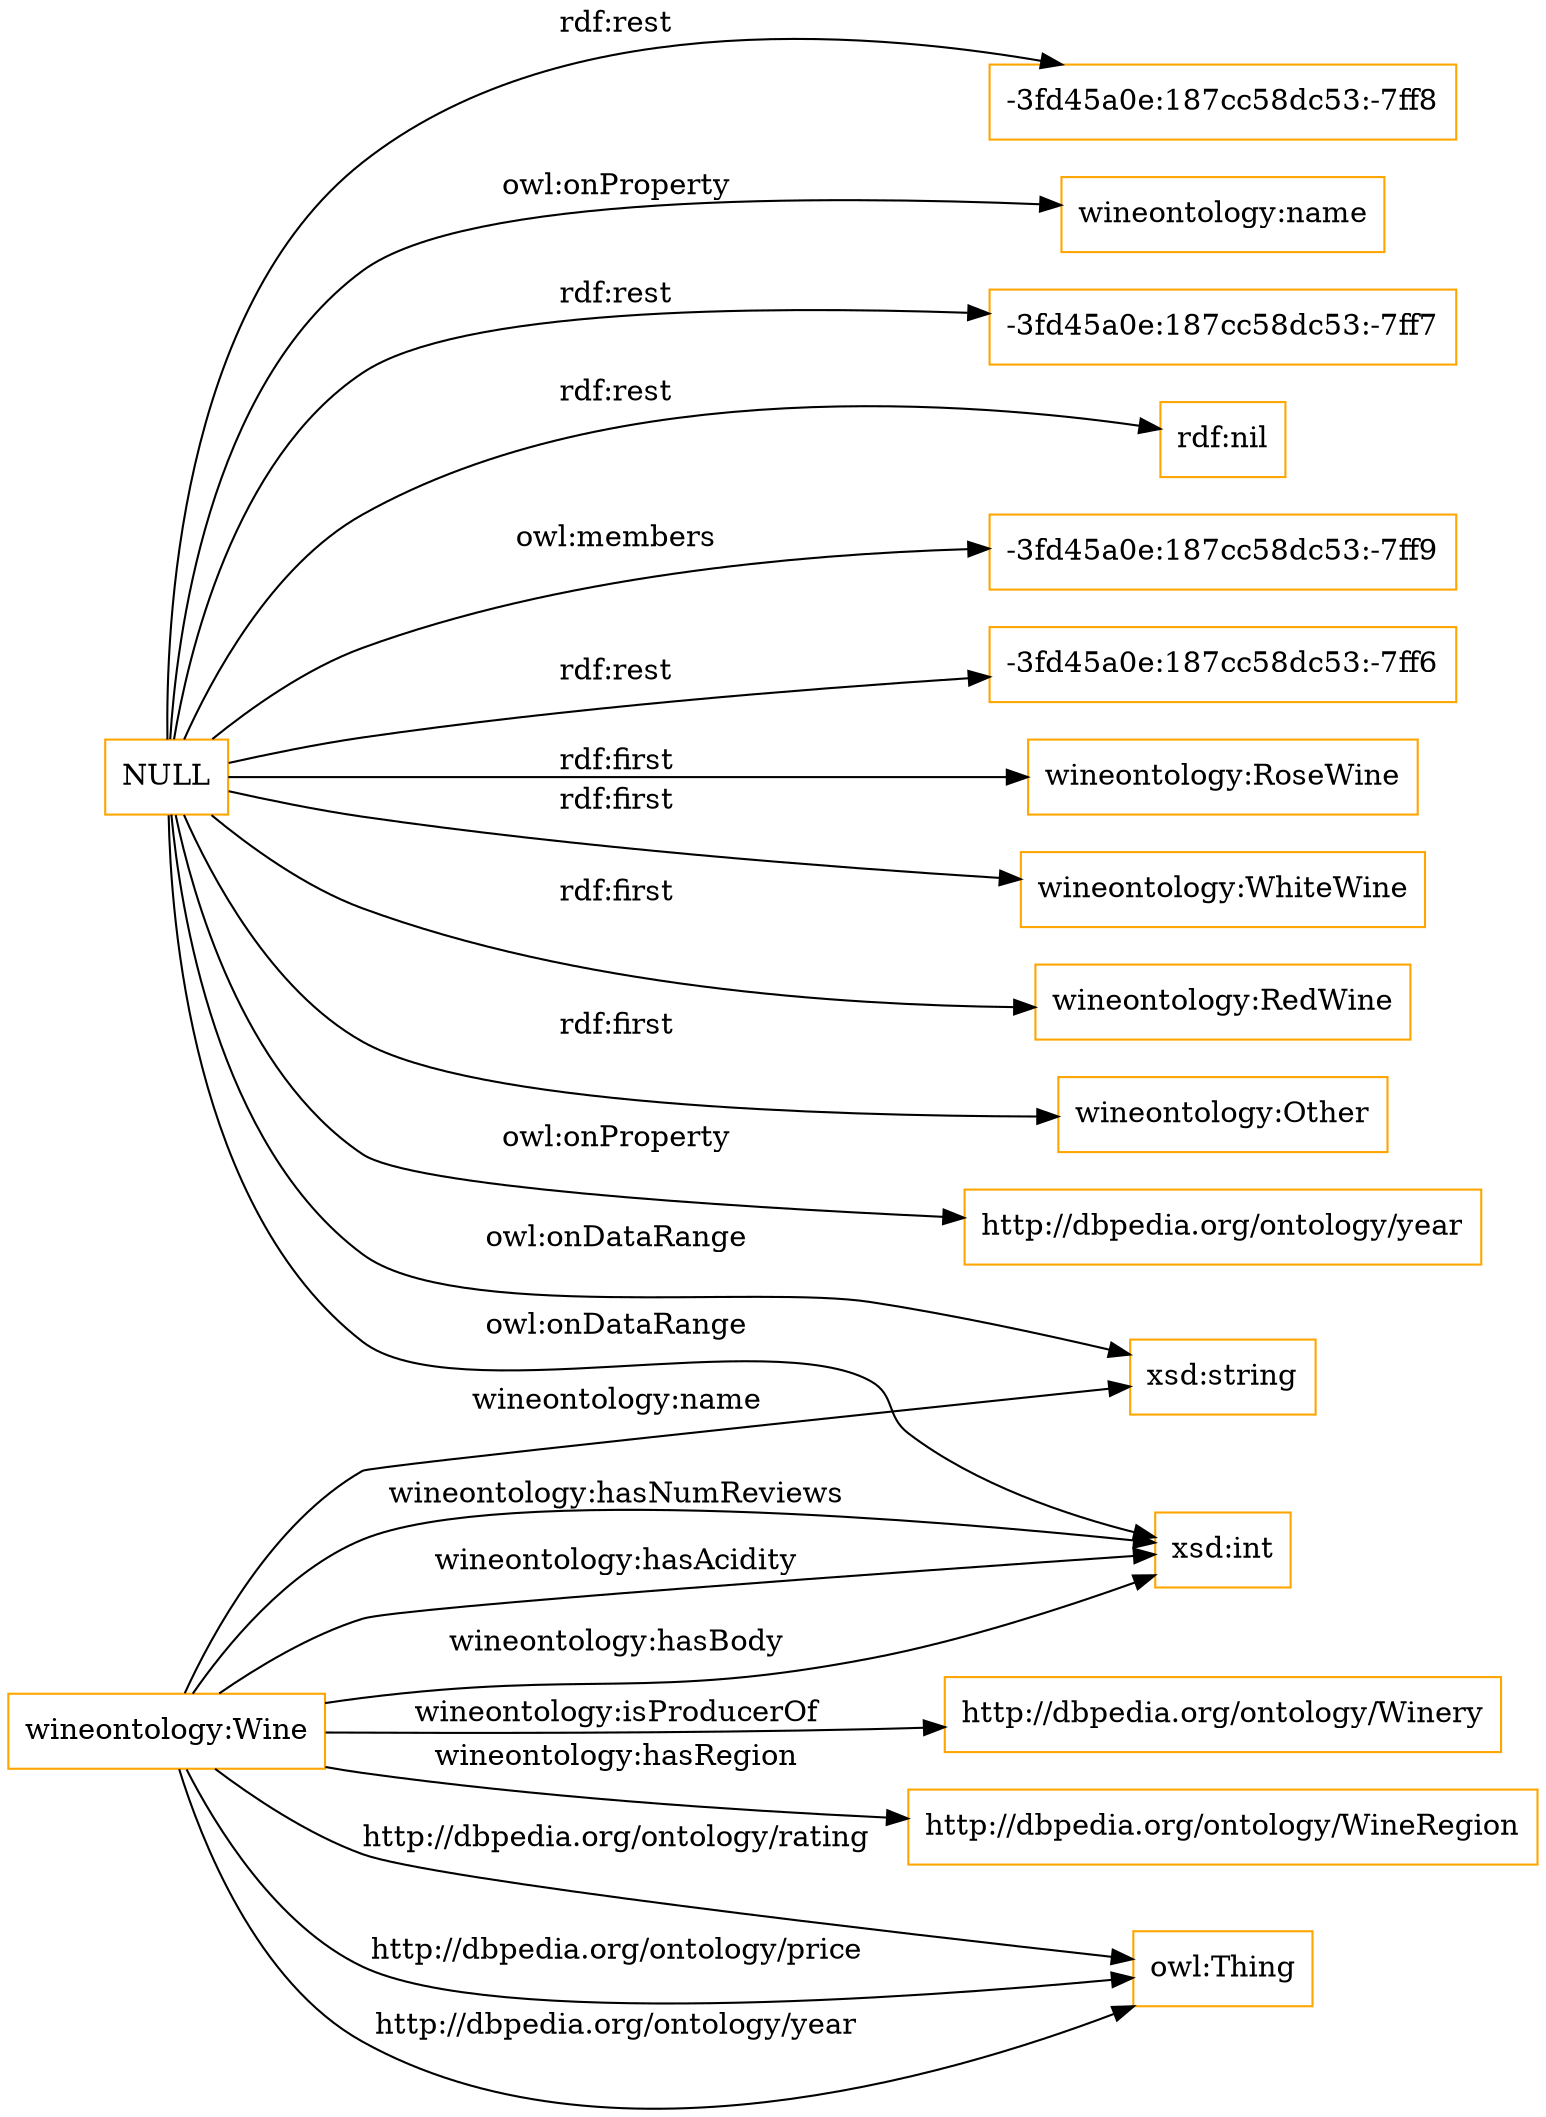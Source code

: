 digraph ar2dtool_diagram { 
rankdir=LR;
size="1501"
node [shape = rectangle, color="orange"]; "wineontology:RoseWine" "wineontology:Wine" "wineontology:WhiteWine" "wineontology:RedWine" "http://dbpedia.org/ontology/Winery" "http://dbpedia.org/ontology/WineRegion" "wineontology:Other" ; /*classes style*/
	"NULL" -> "wineontology:WhiteWine" [ label = "rdf:first" ];
	"NULL" -> "http://dbpedia.org/ontology/year" [ label = "owl:onProperty" ];
	"NULL" -> "-3fd45a0e:187cc58dc53:-7ff8" [ label = "rdf:rest" ];
	"NULL" -> "wineontology:name" [ label = "owl:onProperty" ];
	"NULL" -> "-3fd45a0e:187cc58dc53:-7ff7" [ label = "rdf:rest" ];
	"NULL" -> "rdf:nil" [ label = "rdf:rest" ];
	"NULL" -> "wineontology:RedWine" [ label = "rdf:first" ];
	"NULL" -> "-3fd45a0e:187cc58dc53:-7ff9" [ label = "owl:members" ];
	"NULL" -> "xsd:string" [ label = "owl:onDataRange" ];
	"NULL" -> "wineontology:Other" [ label = "rdf:first" ];
	"NULL" -> "xsd:int" [ label = "owl:onDataRange" ];
	"NULL" -> "-3fd45a0e:187cc58dc53:-7ff6" [ label = "rdf:rest" ];
	"NULL" -> "wineontology:RoseWine" [ label = "rdf:first" ];
	"wineontology:Wine" -> "http://dbpedia.org/ontology/WineRegion" [ label = "wineontology:hasRegion" ];
	"wineontology:Wine" -> "xsd:int" [ label = "wineontology:hasAcidity" ];
	"wineontology:Wine" -> "xsd:int" [ label = "wineontology:hasBody" ];
	"wineontology:Wine" -> "http://dbpedia.org/ontology/Winery" [ label = "wineontology:isProducerOf" ];
	"wineontology:Wine" -> "xsd:int" [ label = "wineontology:hasNumReviews" ];
	"wineontology:Wine" -> "owl:Thing" [ label = "http://dbpedia.org/ontology/price" ];
	"wineontology:Wine" -> "owl:Thing" [ label = "http://dbpedia.org/ontology/year" ];
	"wineontology:Wine" -> "owl:Thing" [ label = "http://dbpedia.org/ontology/rating" ];
	"wineontology:Wine" -> "xsd:string" [ label = "wineontology:name" ];

}
